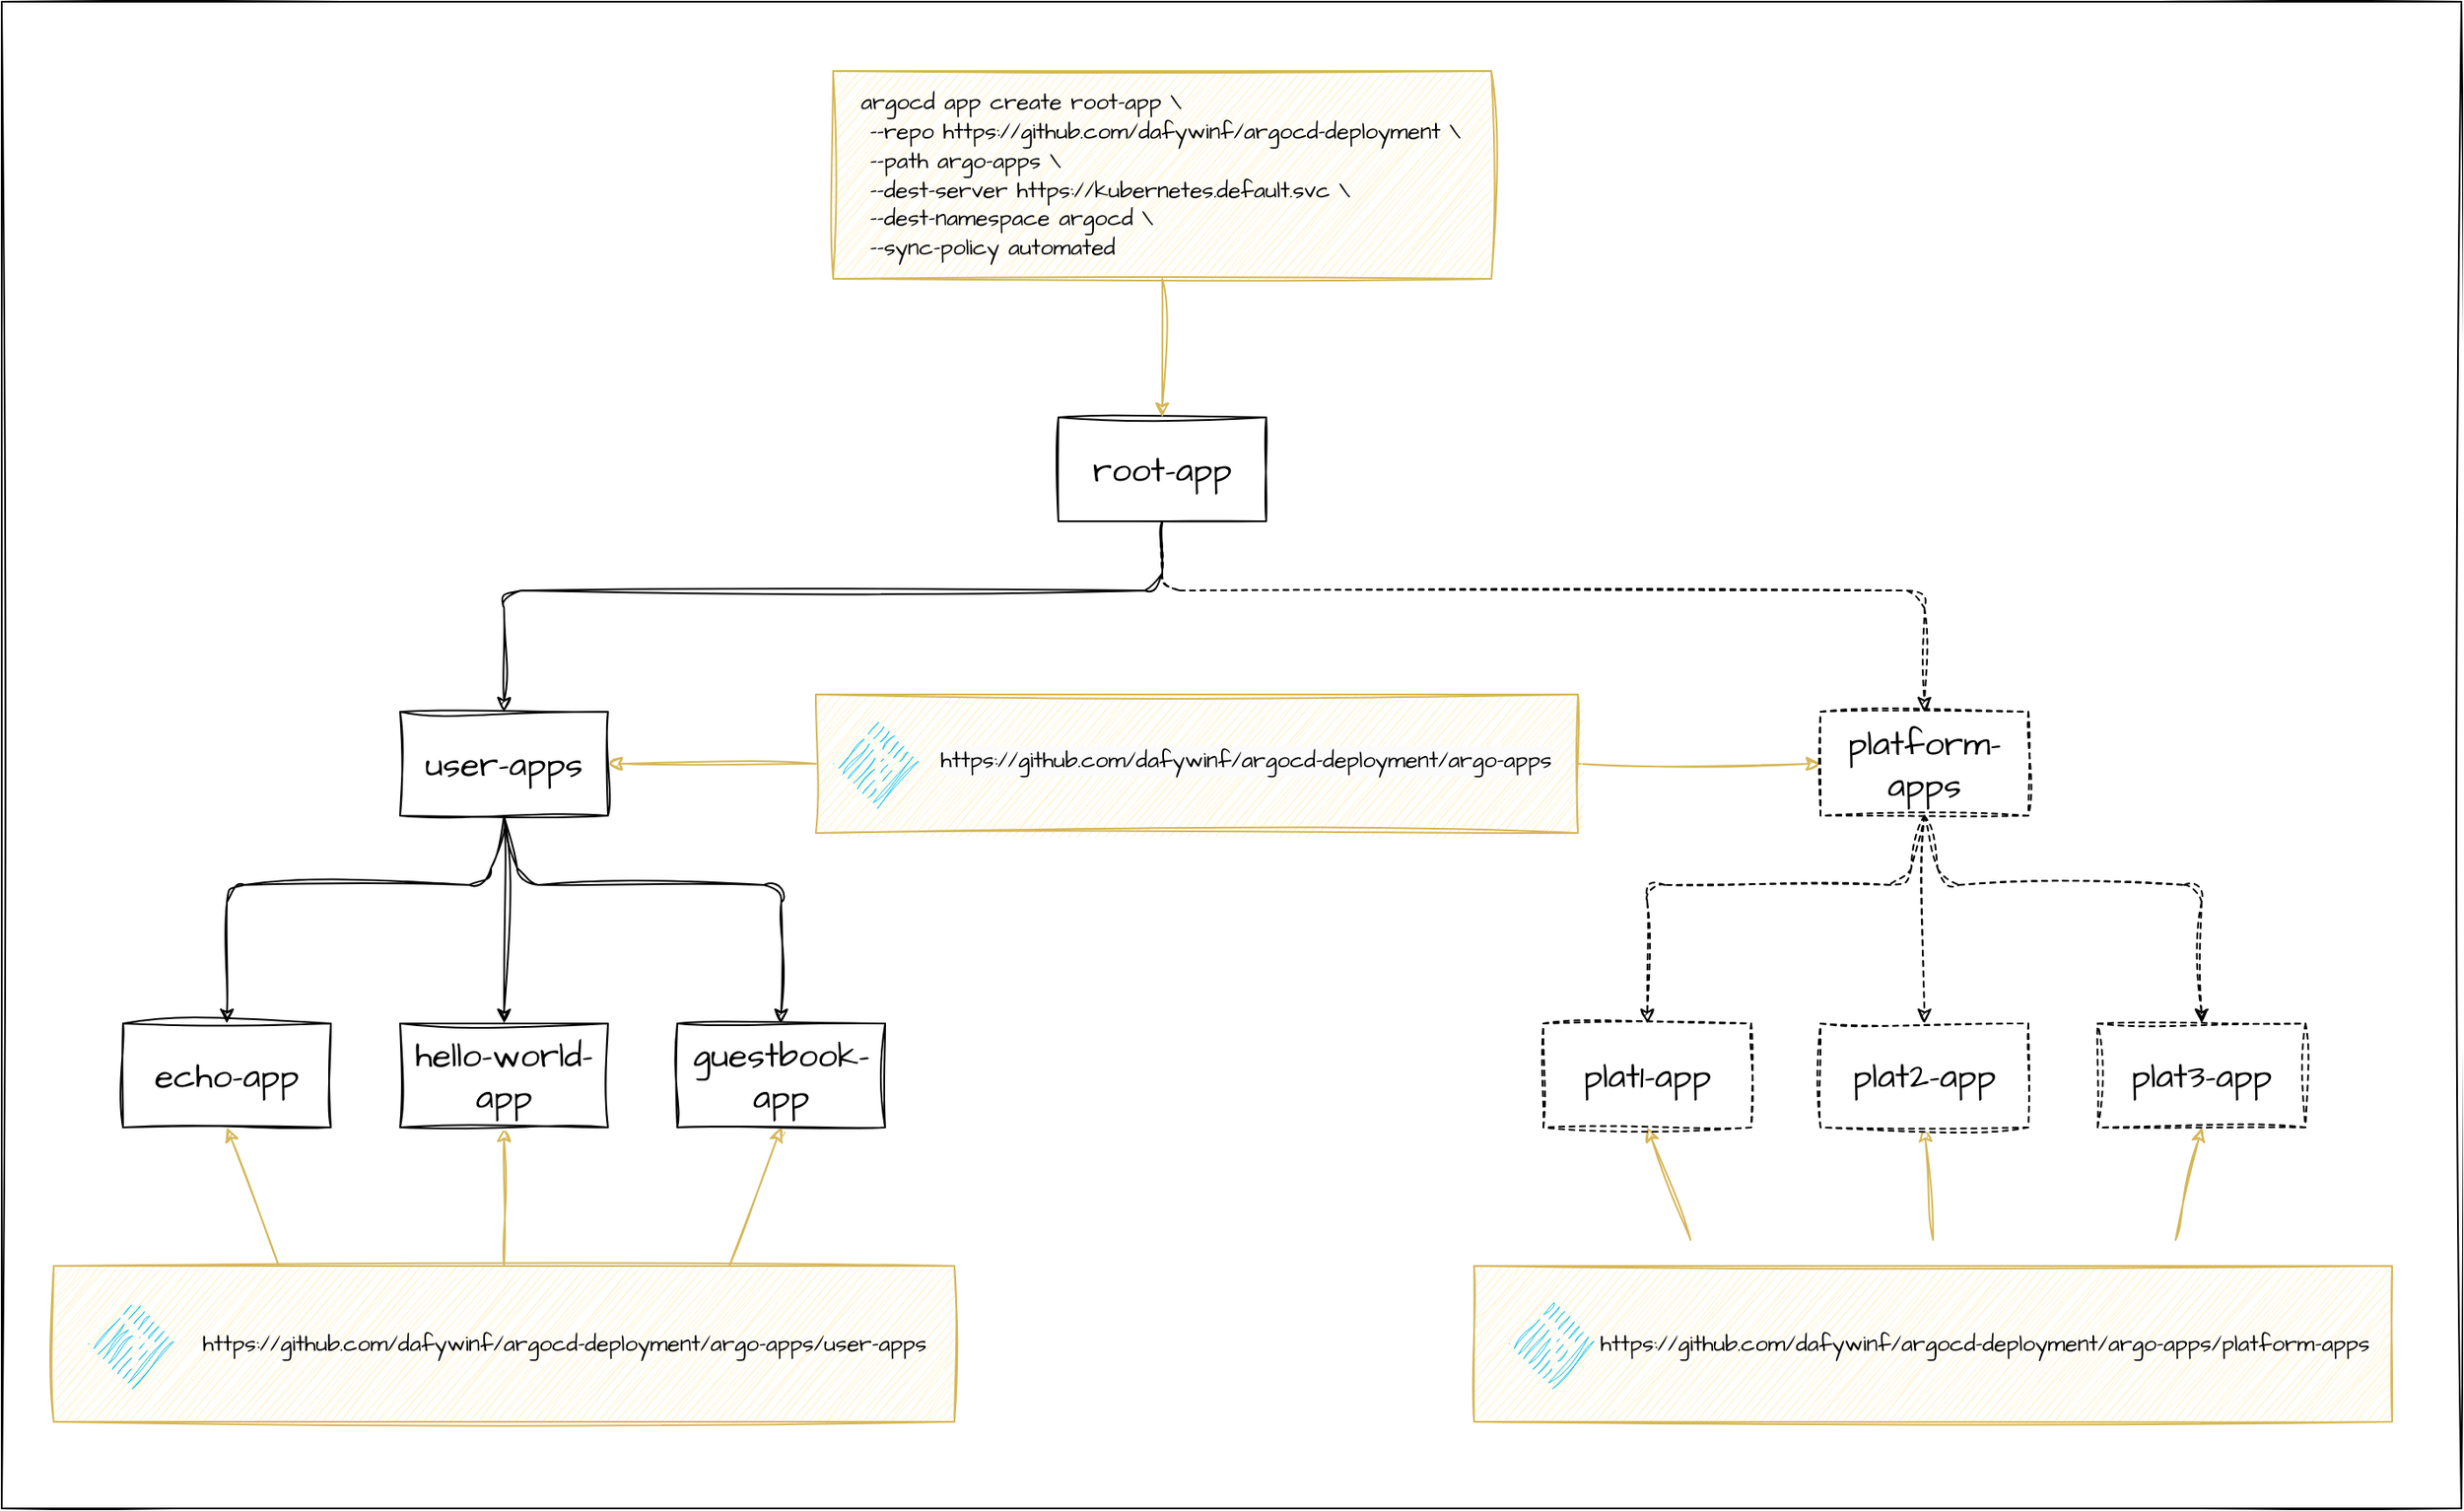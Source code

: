 <mxfile>
    <diagram id="hA_7DcblV9zQkeU4lyCG" name="Page-1">
        <mxGraphModel dx="2499" dy="2331" grid="1" gridSize="10" guides="1" tooltips="1" connect="1" arrows="1" fold="1" page="1" pageScale="1" pageWidth="827" pageHeight="1169" math="0" shadow="0">
            <root>
                <mxCell id="0"/>
                <mxCell id="1" parent="0"/>
                <mxCell id="65" value="" style="rounded=0;whiteSpace=wrap;html=1;sketch=1;hachureGap=4;jiggle=2;curveFitting=1;fontFamily=Architects Daughter;fontSource=https%3A%2F%2Ffonts.googleapis.com%2Fcss%3Ffamily%3DArchitects%2BDaughter;fontSize=14;" parent="1" vertex="1">
                    <mxGeometry x="-250" y="-160" width="1420" height="870" as="geometry"/>
                </mxCell>
                <mxCell id="46" style="edgeStyle=none;sketch=1;hachureGap=4;jiggle=2;curveFitting=1;html=1;exitX=0.25;exitY=0;exitDx=0;exitDy=0;entryX=0.5;entryY=1;entryDx=0;entryDy=0;fontFamily=Architects Daughter;fontSource=https%3A%2F%2Ffonts.googleapis.com%2Fcss%3Ffamily%3DArchitects%2BDaughter;fontSize=14;fontColor=#000000;fillColor=#fff2cc;strokeColor=#d6b656;" parent="1" source="44" target="2" edge="1">
                    <mxGeometry relative="1" as="geometry"/>
                </mxCell>
                <mxCell id="47" style="edgeStyle=none;sketch=1;hachureGap=4;jiggle=2;curveFitting=1;html=1;exitX=0.5;exitY=0;exitDx=0;exitDy=0;entryX=0.5;entryY=1;entryDx=0;entryDy=0;fontFamily=Architects Daughter;fontSource=https%3A%2F%2Ffonts.googleapis.com%2Fcss%3Ffamily%3DArchitects%2BDaughter;fontSize=14;fontColor=#000000;fillColor=#fff2cc;strokeColor=#d6b656;" parent="1" source="44" target="3" edge="1">
                    <mxGeometry relative="1" as="geometry"/>
                </mxCell>
                <mxCell id="48" style="edgeStyle=none;sketch=1;hachureGap=4;jiggle=2;curveFitting=1;html=1;exitX=0.75;exitY=0;exitDx=0;exitDy=0;entryX=0.5;entryY=1;entryDx=0;entryDy=0;fontFamily=Architects Daughter;fontSource=https%3A%2F%2Ffonts.googleapis.com%2Fcss%3Ffamily%3DArchitects%2BDaughter;fontSize=14;fontColor=#000000;fillColor=#fff2cc;strokeColor=#d6b656;" parent="1" source="44" target="5" edge="1">
                    <mxGeometry relative="1" as="geometry"/>
                </mxCell>
                <mxCell id="44" value="" style="rounded=0;whiteSpace=wrap;html=1;sketch=1;hachureGap=4;jiggle=2;curveFitting=1;strokeColor=#d6b656;fontFamily=Architects Daughter;fontSource=https%3A%2F%2Ffonts.googleapis.com%2Fcss%3Ffamily%3DArchitects%2BDaughter;fontSize=14;fontColor=#000000;fillColor=#fff2cc;gradientColor=none;" parent="1" vertex="1">
                    <mxGeometry x="-220" y="570" width="520" height="90" as="geometry"/>
                </mxCell>
                <mxCell id="49" style="edgeStyle=none;sketch=1;hachureGap=4;jiggle=2;curveFitting=1;html=1;exitX=1;exitY=0.5;exitDx=0;exitDy=0;entryX=0;entryY=0.5;entryDx=0;entryDy=0;fontFamily=Architects Daughter;fontSource=https%3A%2F%2Ffonts.googleapis.com%2Fcss%3Ffamily%3DArchitects%2BDaughter;fontSize=14;fontColor=#000000;fillColor=#fff2cc;strokeColor=#d6b656;" parent="1" source="40" target="14" edge="1">
                    <mxGeometry relative="1" as="geometry">
                        <mxPoint x="860" y="380" as="sourcePoint"/>
                    </mxGeometry>
                </mxCell>
                <mxCell id="50" style="edgeStyle=none;sketch=1;hachureGap=4;jiggle=2;curveFitting=1;html=1;exitX=0;exitY=0.5;exitDx=0;exitDy=0;entryX=1;entryY=0.5;entryDx=0;entryDy=0;fontFamily=Architects Daughter;fontSource=https%3A%2F%2Ffonts.googleapis.com%2Fcss%3Ffamily%3DArchitects%2BDaughter;fontSize=14;fontColor=#000000;fillColor=#fff2cc;strokeColor=#d6b656;" parent="1" source="40" target="6" edge="1">
                    <mxGeometry relative="1" as="geometry">
                        <mxPoint x="270" y="300" as="sourcePoint"/>
                    </mxGeometry>
                </mxCell>
                <mxCell id="40" value="" style="rounded=0;whiteSpace=wrap;html=1;sketch=1;hachureGap=4;jiggle=2;curveFitting=1;strokeColor=#d6b656;fontFamily=Architects Daughter;fontSource=https%3A%2F%2Ffonts.googleapis.com%2Fcss%3Ffamily%3DArchitects%2BDaughter;fontSize=14;fontColor=#000000;fillColor=#fff2cc;gradientColor=none;" parent="1" vertex="1">
                    <mxGeometry x="220" y="240" width="440" height="80" as="geometry"/>
                </mxCell>
                <mxCell id="2" value="echo-app" style="rounded=0;whiteSpace=wrap;html=1;sketch=1;hachureGap=4;jiggle=2;curveFitting=1;fontFamily=Architects Daughter;fontSource=https%3A%2F%2Ffonts.googleapis.com%2Fcss%3Ffamily%3DArchitects%2BDaughter;fontSize=20;" parent="1" vertex="1">
                    <mxGeometry x="-180" y="430" width="120" height="60" as="geometry"/>
                </mxCell>
                <mxCell id="3" value="hello-world-app" style="rounded=0;whiteSpace=wrap;html=1;sketch=1;hachureGap=4;jiggle=2;curveFitting=1;fontFamily=Architects Daughter;fontSource=https%3A%2F%2Ffonts.googleapis.com%2Fcss%3Ffamily%3DArchitects%2BDaughter;fontSize=20;" parent="1" vertex="1">
                    <mxGeometry x="-20" y="430" width="120" height="60" as="geometry"/>
                </mxCell>
                <mxCell id="4" value="root-app" style="rounded=0;whiteSpace=wrap;html=1;sketch=1;hachureGap=4;jiggle=2;curveFitting=1;fontFamily=Architects Daughter;fontSource=https%3A%2F%2Ffonts.googleapis.com%2Fcss%3Ffamily%3DArchitects%2BDaughter;fontSize=20;" parent="1" vertex="1">
                    <mxGeometry x="360" y="80" width="120" height="60" as="geometry"/>
                </mxCell>
                <mxCell id="5" value="guestbook-app" style="rounded=0;whiteSpace=wrap;html=1;sketch=1;hachureGap=4;jiggle=2;curveFitting=1;fontFamily=Architects Daughter;fontSource=https%3A%2F%2Ffonts.googleapis.com%2Fcss%3Ffamily%3DArchitects%2BDaughter;fontSize=20;" parent="1" vertex="1">
                    <mxGeometry x="140" y="430" width="120" height="60" as="geometry"/>
                </mxCell>
                <mxCell id="6" value="user-apps" style="rounded=0;whiteSpace=wrap;html=1;sketch=1;hachureGap=4;jiggle=2;curveFitting=1;fontFamily=Architects Daughter;fontSource=https%3A%2F%2Ffonts.googleapis.com%2Fcss%3Ffamily%3DArchitects%2BDaughter;fontSize=20;" parent="1" vertex="1">
                    <mxGeometry x="-20" y="250" width="120" height="60" as="geometry"/>
                </mxCell>
                <mxCell id="8" value="" style="endArrow=classic;html=1;sketch=1;hachureGap=4;jiggle=2;curveFitting=1;fontFamily=Architects Daughter;fontSource=https%3A%2F%2Ffonts.googleapis.com%2Fcss%3Ffamily%3DArchitects%2BDaughter;fontSize=16;exitX=0.5;exitY=1;exitDx=0;exitDy=0;entryX=0.5;entryY=0;entryDx=0;entryDy=0;" parent="1" source="4" target="6" edge="1">
                    <mxGeometry width="50" height="50" relative="1" as="geometry">
                        <mxPoint x="760" y="600" as="sourcePoint"/>
                        <mxPoint x="810" y="550" as="targetPoint"/>
                        <Array as="points">
                            <mxPoint x="420" y="180"/>
                            <mxPoint x="40" y="180"/>
                        </Array>
                    </mxGeometry>
                </mxCell>
                <mxCell id="9" value="" style="endArrow=classic;html=1;sketch=1;hachureGap=4;jiggle=2;curveFitting=1;fontFamily=Architects Daughter;fontSource=https%3A%2F%2Ffonts.googleapis.com%2Fcss%3Ffamily%3DArchitects%2BDaughter;fontSize=16;entryX=0.5;entryY=0;entryDx=0;entryDy=0;exitX=0.5;exitY=1;exitDx=0;exitDy=0;" parent="1" source="6" target="2" edge="1">
                    <mxGeometry width="50" height="50" relative="1" as="geometry">
                        <mxPoint x="20" y="330" as="sourcePoint"/>
                        <mxPoint x="-70" y="410" as="targetPoint"/>
                        <Array as="points">
                            <mxPoint x="30" y="350"/>
                            <mxPoint x="-120" y="350"/>
                        </Array>
                    </mxGeometry>
                </mxCell>
                <mxCell id="10" value="" style="endArrow=classic;html=1;sketch=1;hachureGap=4;jiggle=2;curveFitting=1;fontFamily=Architects Daughter;fontSource=https%3A%2F%2Ffonts.googleapis.com%2Fcss%3Ffamily%3DArchitects%2BDaughter;fontSize=16;exitX=0.5;exitY=1;exitDx=0;exitDy=0;entryX=0.5;entryY=0;entryDx=0;entryDy=0;" parent="1" source="6" target="3" edge="1">
                    <mxGeometry width="50" height="50" relative="1" as="geometry">
                        <mxPoint x="394" y="280" as="sourcePoint"/>
                        <mxPoint x="230" y="400" as="targetPoint"/>
                        <Array as="points"/>
                    </mxGeometry>
                </mxCell>
                <mxCell id="11" value="" style="endArrow=classic;html=1;sketch=1;hachureGap=4;jiggle=2;curveFitting=1;fontFamily=Architects Daughter;fontSource=https%3A%2F%2Ffonts.googleapis.com%2Fcss%3Ffamily%3DArchitects%2BDaughter;fontSize=16;entryX=0.5;entryY=0;entryDx=0;entryDy=0;" parent="1" target="5" edge="1">
                    <mxGeometry width="50" height="50" relative="1" as="geometry">
                        <mxPoint x="40" y="310" as="sourcePoint"/>
                        <mxPoint x="-110" y="440" as="targetPoint"/>
                        <Array as="points">
                            <mxPoint x="50" y="350"/>
                            <mxPoint x="200" y="350"/>
                        </Array>
                    </mxGeometry>
                </mxCell>
                <mxCell id="12" value="" style="endArrow=classic;html=1;sketch=1;hachureGap=4;jiggle=2;curveFitting=1;fontFamily=Architects Daughter;fontSource=https%3A%2F%2Ffonts.googleapis.com%2Fcss%3Ffamily%3DArchitects%2BDaughter;fontSize=16;entryX=0.5;entryY=0;entryDx=0;entryDy=0;exitX=0.5;exitY=1;exitDx=0;exitDy=0;dashed=1;" parent="1" source="4" target="14" edge="1">
                    <mxGeometry width="50" height="50" relative="1" as="geometry">
                        <mxPoint x="500" y="160" as="sourcePoint"/>
                        <mxPoint x="620" y="290" as="targetPoint"/>
                        <Array as="points">
                            <mxPoint x="420" y="180"/>
                            <mxPoint x="860" y="180"/>
                        </Array>
                    </mxGeometry>
                </mxCell>
                <mxCell id="14" value="platform-apps" style="rounded=0;whiteSpace=wrap;html=1;sketch=1;hachureGap=4;jiggle=2;curveFitting=1;fontFamily=Architects Daughter;fontSource=https%3A%2F%2Ffonts.googleapis.com%2Fcss%3Ffamily%3DArchitects%2BDaughter;fontSize=20;dashed=1;" parent="1" vertex="1">
                    <mxGeometry x="800" y="250" width="120" height="60" as="geometry"/>
                </mxCell>
                <mxCell id="20" style="edgeStyle=none;sketch=1;hachureGap=4;jiggle=2;curveFitting=1;html=1;exitX=0.5;exitY=1;exitDx=0;exitDy=0;entryX=0.5;entryY=0;entryDx=0;entryDy=0;fontFamily=Architects Daughter;fontSource=https%3A%2F%2Ffonts.googleapis.com%2Fcss%3Ffamily%3DArchitects%2BDaughter;fontSize=14;fontColor=default;fillColor=#fff2cc;strokeColor=#d6b656;" parent="1" source="17" target="4" edge="1">
                    <mxGeometry relative="1" as="geometry"/>
                </mxCell>
                <mxCell id="17" value="&lt;div style=&quot;&quot;&gt;&lt;pre style=&quot;font-size: 9.8pt;&quot;&gt;&lt;font data-font-src=&quot;https://fonts.googleapis.com/css?family=Architects+Daughter&quot; face=&quot;Architects Daughter&quot;&gt;argocd app create root-app \&lt;br&gt; --repo https://github.com/dafywinf/argocd-deployment \&lt;br&gt; --path argo-apps \&lt;br&gt; --dest-server https://kubernetes.default.svc \&lt;br&gt; --dest-namespace argocd \&lt;br&gt; --sync-policy automated&lt;/font&gt;&lt;/pre&gt;&lt;/div&gt;" style="text;html=1;strokeColor=#d6b656;fillColor=#fff2cc;align=left;verticalAlign=middle;whiteSpace=wrap;rounded=0;sketch=1;hachureGap=4;jiggle=2;curveFitting=1;fontFamily=Architects Daughter;fontSource=https%3A%2F%2Ffonts.googleapis.com%2Fcss%3Ffamily%3DArchitects%2BDaughter;fontSize=20;glass=0;shadow=0;spacing=16;" parent="1" vertex="1">
                    <mxGeometry x="230" y="-120" width="380" height="120" as="geometry"/>
                </mxCell>
                <mxCell id="32" value="&lt;div style=&quot;&quot;&gt;&lt;pre style=&quot;font-size: 9.8pt;&quot;&gt;&lt;pre style=&quot;border-color: var(--border-color); font-size: 9.8pt;&quot;&gt;&lt;font style=&quot;border-color: var(--border-color);&quot; data-font-src=&quot;https://fonts.googleapis.com/css?family=Architects+Daughter&quot; face=&quot;Architects Daughter&quot;&gt;https://github.com/dafywinf/argocd-deployment/argo-apps/user-apps&lt;/font&gt;&lt;/pre&gt;&lt;/pre&gt;&lt;/div&gt;" style="text;html=1;strokeColor=none;fillColor=none;align=center;verticalAlign=middle;whiteSpace=wrap;rounded=0;sketch=1;hachureGap=4;jiggle=2;curveFitting=1;fontFamily=Architects Daughter;fontSource=https%3A%2F%2Ffonts.googleapis.com%2Fcss%3Ffamily%3DArchitects%2BDaughter;fontSize=14;fontColor=#000000;" parent="1" vertex="1">
                    <mxGeometry x="-50" y="585" width="250" height="60" as="geometry"/>
                </mxCell>
                <mxCell id="36" value="" style="verticalLabelPosition=bottom;html=1;verticalAlign=top;align=center;strokeColor=none;fillColor=#00BEF2;shape=mxgraph.azure.git_repository;rounded=0;sketch=1;hachureGap=4;jiggle=2;curveFitting=1;fontFamily=Architects Daughter;fontSource=https%3A%2F%2Ffonts.googleapis.com%2Fcss%3Ffamily%3DArchitects%2BDaughter;fontSize=14;fontColor=#000000;" parent="1" vertex="1">
                    <mxGeometry x="-200" y="590" width="50" height="50" as="geometry"/>
                </mxCell>
                <mxCell id="38" value="" style="verticalLabelPosition=bottom;html=1;verticalAlign=top;align=center;strokeColor=none;fillColor=#00BEF2;shape=mxgraph.azure.git_repository;rounded=0;sketch=1;hachureGap=4;jiggle=2;curveFitting=1;fontFamily=Architects Daughter;fontSource=https%3A%2F%2Ffonts.googleapis.com%2Fcss%3Ffamily%3DArchitects%2BDaughter;fontSize=14;fontColor=#000000;" parent="1" vertex="1">
                    <mxGeometry x="230" y="255" width="50" height="50" as="geometry"/>
                </mxCell>
                <mxCell id="39" value="&lt;pre style=&quot;border-color: var(--border-color); color: rgb(0, 0, 0); font-size: 9.8pt; font-style: normal; font-variant-ligatures: normal; font-variant-caps: normal; font-weight: 400; letter-spacing: normal; orphans: 2; text-align: center; text-indent: 0px; text-transform: none; widows: 2; word-spacing: 0px; -webkit-text-stroke-width: 0px; background-color: rgb(251, 251, 251); text-decoration-thickness: initial; text-decoration-style: initial; text-decoration-color: initial;&quot;&gt;&lt;font style=&quot;border-color: var(--border-color);&quot; data-font-src=&quot;https://fonts.googleapis.com/css?family=Architects+Daughter&quot; face=&quot;Architects Daughter&quot;&gt;https://github.com/dafywinf/argocd-deployment/argo-apps&lt;/font&gt;&lt;/pre&gt;" style="text;whiteSpace=wrap;html=1;fontSize=14;fontFamily=Architects Daughter;fontColor=#000000;" parent="1" vertex="1">
                    <mxGeometry x="290" y="250" width="370" height="50" as="geometry"/>
                </mxCell>
                <mxCell id="53" style="edgeStyle=none;sketch=1;hachureGap=4;jiggle=2;curveFitting=1;html=1;exitX=0.25;exitY=0;exitDx=0;exitDy=0;entryX=0.5;entryY=1;entryDx=0;entryDy=0;fontFamily=Architects Daughter;fontSource=https%3A%2F%2Ffonts.googleapis.com%2Fcss%3Ffamily%3DArchitects%2BDaughter;fontSize=14;fontColor=#000000;fillColor=#fff2cc;strokeColor=#d6b656;" parent="1" source="56" target="57" edge="1">
                    <mxGeometry relative="1" as="geometry"/>
                </mxCell>
                <mxCell id="54" style="edgeStyle=none;sketch=1;hachureGap=4;jiggle=2;curveFitting=1;html=1;exitX=0.5;exitY=0;exitDx=0;exitDy=0;entryX=0.5;entryY=1;entryDx=0;entryDy=0;fontFamily=Architects Daughter;fontSource=https%3A%2F%2Ffonts.googleapis.com%2Fcss%3Ffamily%3DArchitects%2BDaughter;fontSize=14;fontColor=#000000;fillColor=#fff2cc;strokeColor=#d6b656;" parent="1" source="56" target="58" edge="1">
                    <mxGeometry relative="1" as="geometry"/>
                </mxCell>
                <mxCell id="55" style="edgeStyle=none;sketch=1;hachureGap=4;jiggle=2;curveFitting=1;html=1;exitX=0.75;exitY=0;exitDx=0;exitDy=0;entryX=0.5;entryY=1;entryDx=0;entryDy=0;fontFamily=Architects Daughter;fontSource=https%3A%2F%2Ffonts.googleapis.com%2Fcss%3Ffamily%3DArchitects%2BDaughter;fontSize=14;fontColor=#000000;fillColor=#fff2cc;strokeColor=#d6b656;" parent="1" source="56" target="59" edge="1">
                    <mxGeometry relative="1" as="geometry"/>
                </mxCell>
                <mxCell id="56" value="" style="rounded=0;whiteSpace=wrap;html=1;sketch=1;hachureGap=4;jiggle=2;curveFitting=1;strokeColor=#d6b656;fontFamily=Architects Daughter;fontSource=https%3A%2F%2Ffonts.googleapis.com%2Fcss%3Ffamily%3DArchitects%2BDaughter;fontSize=14;fontColor=#000000;fillColor=#fff2cc;gradientColor=none;perimeterSpacing=15;" parent="1" vertex="1">
                    <mxGeometry x="600" y="570" width="530" height="90" as="geometry"/>
                </mxCell>
                <mxCell id="57" value="plat1-app" style="rounded=0;whiteSpace=wrap;html=1;sketch=1;hachureGap=4;jiggle=2;curveFitting=1;fontFamily=Architects Daughter;fontSource=https%3A%2F%2Ffonts.googleapis.com%2Fcss%3Ffamily%3DArchitects%2BDaughter;fontSize=20;dashed=1;" parent="1" vertex="1">
                    <mxGeometry x="640" y="430" width="120" height="60" as="geometry"/>
                </mxCell>
                <mxCell id="58" value="plat2-app" style="rounded=0;whiteSpace=wrap;html=1;sketch=1;hachureGap=4;jiggle=2;curveFitting=1;fontFamily=Architects Daughter;fontSource=https%3A%2F%2Ffonts.googleapis.com%2Fcss%3Ffamily%3DArchitects%2BDaughter;fontSize=20;dashed=1;" parent="1" vertex="1">
                    <mxGeometry x="800" y="430" width="120" height="60" as="geometry"/>
                </mxCell>
                <mxCell id="59" value="plat3-app" style="rounded=0;whiteSpace=wrap;html=1;sketch=1;hachureGap=4;jiggle=2;curveFitting=1;fontFamily=Architects Daughter;fontSource=https%3A%2F%2Ffonts.googleapis.com%2Fcss%3Ffamily%3DArchitects%2BDaughter;fontSize=20;dashed=1;" parent="1" vertex="1">
                    <mxGeometry x="960" y="430" width="120" height="60" as="geometry"/>
                </mxCell>
                <mxCell id="60" value="" style="endArrow=classic;html=1;sketch=1;hachureGap=4;jiggle=2;curveFitting=1;fontFamily=Architects Daughter;fontSource=https%3A%2F%2Ffonts.googleapis.com%2Fcss%3Ffamily%3DArchitects%2BDaughter;fontSize=16;entryX=0.5;entryY=0;entryDx=0;entryDy=0;exitX=0.5;exitY=1;exitDx=0;exitDy=0;dashed=1;" parent="1" target="57" edge="1">
                    <mxGeometry width="50" height="50" relative="1" as="geometry">
                        <mxPoint x="860" y="310" as="sourcePoint"/>
                        <mxPoint x="750" y="410" as="targetPoint"/>
                        <Array as="points">
                            <mxPoint x="850" y="350"/>
                            <mxPoint x="700" y="350"/>
                        </Array>
                    </mxGeometry>
                </mxCell>
                <mxCell id="61" value="" style="endArrow=classic;html=1;sketch=1;hachureGap=4;jiggle=2;curveFitting=1;fontFamily=Architects Daughter;fontSource=https%3A%2F%2Ffonts.googleapis.com%2Fcss%3Ffamily%3DArchitects%2BDaughter;fontSize=16;exitX=0.5;exitY=1;exitDx=0;exitDy=0;entryX=0.5;entryY=0;entryDx=0;entryDy=0;dashed=1;" parent="1" target="58" edge="1">
                    <mxGeometry width="50" height="50" relative="1" as="geometry">
                        <mxPoint x="860" y="310" as="sourcePoint"/>
                        <mxPoint x="1050" y="400" as="targetPoint"/>
                        <Array as="points"/>
                    </mxGeometry>
                </mxCell>
                <mxCell id="62" value="" style="endArrow=classic;html=1;sketch=1;hachureGap=4;jiggle=2;curveFitting=1;fontFamily=Architects Daughter;fontSource=https%3A%2F%2Ffonts.googleapis.com%2Fcss%3Ffamily%3DArchitects%2BDaughter;fontSize=16;entryX=0.5;entryY=0;entryDx=0;entryDy=0;dashed=1;" parent="1" target="59" edge="1">
                    <mxGeometry width="50" height="50" relative="1" as="geometry">
                        <mxPoint x="860" y="310" as="sourcePoint"/>
                        <mxPoint x="710" y="440" as="targetPoint"/>
                        <Array as="points">
                            <mxPoint x="870" y="350"/>
                            <mxPoint x="1020" y="350"/>
                        </Array>
                    </mxGeometry>
                </mxCell>
                <mxCell id="63" value="&lt;div style=&quot;&quot;&gt;&lt;pre style=&quot;font-size: 9.8pt;&quot;&gt;&lt;pre style=&quot;border-color: var(--border-color); font-size: 9.8pt;&quot;&gt;&lt;font style=&quot;border-color: var(--border-color);&quot; data-font-src=&quot;https://fonts.googleapis.com/css?family=Architects+Daughter&quot; face=&quot;Architects Daughter&quot;&gt;https://github.com/dafywinf/argocd-deployment/argo-apps/platform-apps&lt;/font&gt;&lt;/pre&gt;&lt;/pre&gt;&lt;/div&gt;" style="text;html=1;strokeColor=none;fillColor=none;align=center;verticalAlign=middle;whiteSpace=wrap;rounded=0;sketch=1;hachureGap=4;jiggle=2;curveFitting=1;fontFamily=Architects Daughter;fontSource=https%3A%2F%2Ffonts.googleapis.com%2Fcss%3Ffamily%3DArchitects%2BDaughter;fontSize=14;fontColor=#000000;perimeterSpacing=15;" parent="1" vertex="1">
                    <mxGeometry x="770" y="585" width="250" height="60" as="geometry"/>
                </mxCell>
                <mxCell id="64" value="" style="verticalLabelPosition=bottom;html=1;verticalAlign=top;align=center;strokeColor=none;fillColor=#00BEF2;shape=mxgraph.azure.git_repository;rounded=0;sketch=1;hachureGap=4;jiggle=2;curveFitting=1;fontFamily=Architects Daughter;fontSource=https%3A%2F%2Ffonts.googleapis.com%2Fcss%3Ffamily%3DArchitects%2BDaughter;fontSize=14;fontColor=#000000;" parent="1" vertex="1">
                    <mxGeometry x="620" y="590" width="50" height="50" as="geometry"/>
                </mxCell>
            </root>
        </mxGraphModel>
    </diagram>
</mxfile>